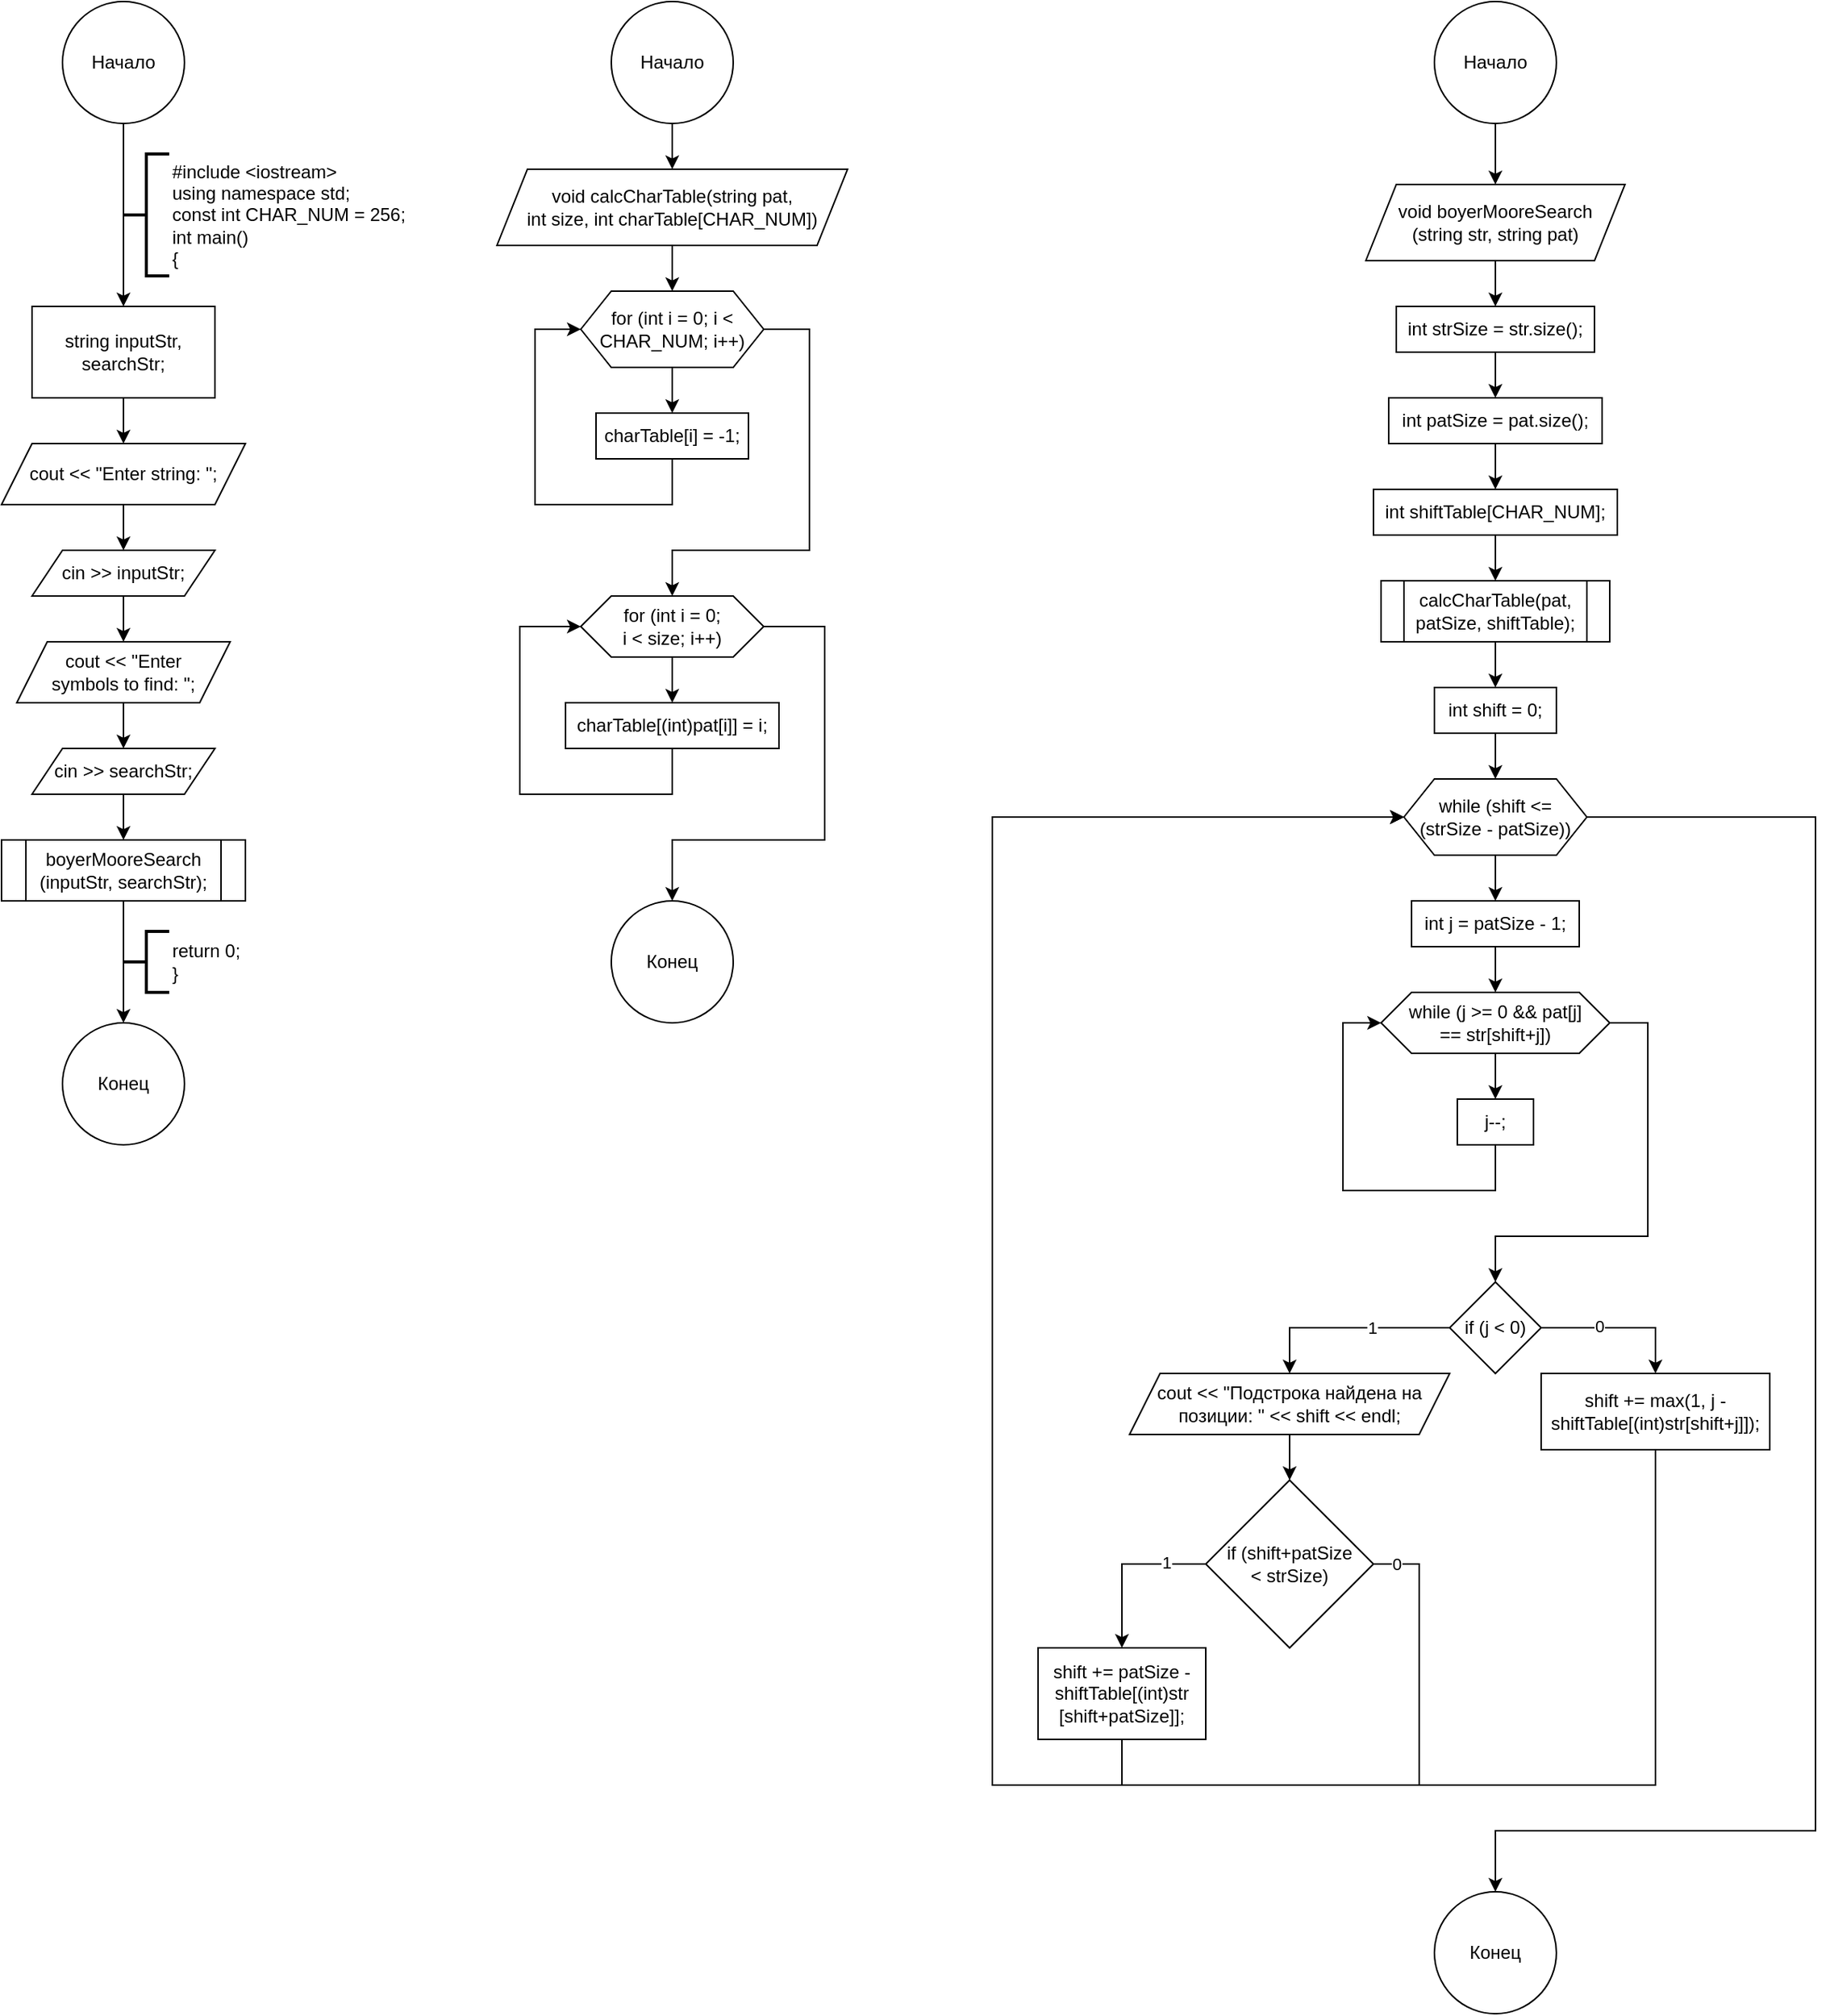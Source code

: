 <mxfile version="26.2.12">
  <diagram name="Страница — 1" id="VOev2PuCEIAKMUaLYLbJ">
    <mxGraphModel dx="1428" dy="743" grid="1" gridSize="10" guides="1" tooltips="1" connect="1" arrows="1" fold="1" page="1" pageScale="1" pageWidth="827" pageHeight="1169" math="0" shadow="0">
      <root>
        <mxCell id="0" />
        <mxCell id="1" parent="0" />
        <mxCell id="B_6MPrN9kchrlfg4Qgi8-5" style="edgeStyle=orthogonalEdgeStyle;rounded=0;orthogonalLoop=1;jettySize=auto;html=1;entryX=0.5;entryY=0;entryDx=0;entryDy=0;" edge="1" parent="1" source="B_6MPrN9kchrlfg4Qgi8-1" target="B_6MPrN9kchrlfg4Qgi8-2">
          <mxGeometry relative="1" as="geometry" />
        </mxCell>
        <mxCell id="B_6MPrN9kchrlfg4Qgi8-1" value="Начало" style="ellipse;whiteSpace=wrap;html=1;aspect=fixed;" vertex="1" parent="1">
          <mxGeometry x="360" width="80" height="80" as="geometry" />
        </mxCell>
        <mxCell id="B_6MPrN9kchrlfg4Qgi8-4" style="edgeStyle=orthogonalEdgeStyle;rounded=0;orthogonalLoop=1;jettySize=auto;html=1;entryX=0.5;entryY=0;entryDx=0;entryDy=0;" edge="1" parent="1" source="B_6MPrN9kchrlfg4Qgi8-2" target="B_6MPrN9kchrlfg4Qgi8-3">
          <mxGeometry relative="1" as="geometry" />
        </mxCell>
        <mxCell id="B_6MPrN9kchrlfg4Qgi8-2" value="string inputStr, searchStr;" style="rounded=0;whiteSpace=wrap;html=1;" vertex="1" parent="1">
          <mxGeometry x="340" y="200" width="120" height="60" as="geometry" />
        </mxCell>
        <mxCell id="B_6MPrN9kchrlfg4Qgi8-8" style="edgeStyle=orthogonalEdgeStyle;rounded=0;orthogonalLoop=1;jettySize=auto;html=1;entryX=0.5;entryY=0;entryDx=0;entryDy=0;" edge="1" parent="1" source="B_6MPrN9kchrlfg4Qgi8-3" target="B_6MPrN9kchrlfg4Qgi8-7">
          <mxGeometry relative="1" as="geometry" />
        </mxCell>
        <mxCell id="B_6MPrN9kchrlfg4Qgi8-3" value="cout &amp;lt;&amp;lt; &quot;Enter string: &quot;;" style="shape=parallelogram;perimeter=parallelogramPerimeter;whiteSpace=wrap;html=1;fixedSize=1;" vertex="1" parent="1">
          <mxGeometry x="320" y="290" width="160" height="40" as="geometry" />
        </mxCell>
        <mxCell id="B_6MPrN9kchrlfg4Qgi8-6" value="&lt;div&gt;#include &amp;lt;iostream&amp;gt;&lt;/div&gt;&lt;div&gt;using namespace std;&lt;/div&gt;&lt;div&gt;const int CHAR_NUM = 256;&lt;/div&gt;&lt;div&gt;&lt;div&gt;int main()&lt;/div&gt;&lt;div&gt;{&lt;/div&gt;&lt;/div&gt;" style="strokeWidth=2;html=1;shape=mxgraph.flowchart.annotation_2;align=left;labelPosition=right;pointerEvents=1;" vertex="1" parent="1">
          <mxGeometry x="400" y="100" width="30" height="80" as="geometry" />
        </mxCell>
        <mxCell id="B_6MPrN9kchrlfg4Qgi8-10" style="edgeStyle=orthogonalEdgeStyle;rounded=0;orthogonalLoop=1;jettySize=auto;html=1;entryX=0.5;entryY=0;entryDx=0;entryDy=0;" edge="1" parent="1" source="B_6MPrN9kchrlfg4Qgi8-7" target="B_6MPrN9kchrlfg4Qgi8-9">
          <mxGeometry relative="1" as="geometry" />
        </mxCell>
        <mxCell id="B_6MPrN9kchrlfg4Qgi8-7" value="cin &amp;gt;&amp;gt; inputStr;" style="shape=parallelogram;perimeter=parallelogramPerimeter;whiteSpace=wrap;html=1;fixedSize=1;" vertex="1" parent="1">
          <mxGeometry x="340" y="360" width="120" height="30" as="geometry" />
        </mxCell>
        <mxCell id="B_6MPrN9kchrlfg4Qgi8-12" style="edgeStyle=orthogonalEdgeStyle;rounded=0;orthogonalLoop=1;jettySize=auto;html=1;entryX=0.5;entryY=0;entryDx=0;entryDy=0;" edge="1" parent="1" source="B_6MPrN9kchrlfg4Qgi8-9" target="B_6MPrN9kchrlfg4Qgi8-11">
          <mxGeometry relative="1" as="geometry" />
        </mxCell>
        <mxCell id="B_6MPrN9kchrlfg4Qgi8-9" value="cout &amp;lt;&amp;lt; &quot;Enter&lt;div&gt;symbols to find: &quot;;&lt;/div&gt;" style="shape=parallelogram;perimeter=parallelogramPerimeter;whiteSpace=wrap;html=1;fixedSize=1;" vertex="1" parent="1">
          <mxGeometry x="330" y="420" width="140" height="40" as="geometry" />
        </mxCell>
        <mxCell id="B_6MPrN9kchrlfg4Qgi8-14" style="edgeStyle=orthogonalEdgeStyle;rounded=0;orthogonalLoop=1;jettySize=auto;html=1;entryX=0.5;entryY=0;entryDx=0;entryDy=0;" edge="1" parent="1" source="B_6MPrN9kchrlfg4Qgi8-11" target="B_6MPrN9kchrlfg4Qgi8-13">
          <mxGeometry relative="1" as="geometry" />
        </mxCell>
        <mxCell id="B_6MPrN9kchrlfg4Qgi8-11" value="cin &amp;gt;&amp;gt; searchStr;" style="shape=parallelogram;perimeter=parallelogramPerimeter;whiteSpace=wrap;html=1;fixedSize=1;" vertex="1" parent="1">
          <mxGeometry x="340" y="490" width="120" height="30" as="geometry" />
        </mxCell>
        <mxCell id="B_6MPrN9kchrlfg4Qgi8-16" style="edgeStyle=orthogonalEdgeStyle;rounded=0;orthogonalLoop=1;jettySize=auto;html=1;entryX=0.5;entryY=0;entryDx=0;entryDy=0;" edge="1" parent="1" source="B_6MPrN9kchrlfg4Qgi8-13" target="B_6MPrN9kchrlfg4Qgi8-15">
          <mxGeometry relative="1" as="geometry" />
        </mxCell>
        <mxCell id="B_6MPrN9kchrlfg4Qgi8-13" value="boyerMooreSearch&lt;div&gt;(inputStr, searchStr);&lt;/div&gt;" style="shape=process;whiteSpace=wrap;html=1;backgroundOutline=1;" vertex="1" parent="1">
          <mxGeometry x="320" y="550" width="160" height="40" as="geometry" />
        </mxCell>
        <mxCell id="B_6MPrN9kchrlfg4Qgi8-15" value="Конец" style="ellipse;whiteSpace=wrap;html=1;aspect=fixed;" vertex="1" parent="1">
          <mxGeometry x="360" y="670" width="80" height="80" as="geometry" />
        </mxCell>
        <mxCell id="B_6MPrN9kchrlfg4Qgi8-17" value="&lt;div&gt;return 0;&lt;/div&gt;&lt;div&gt;}&lt;/div&gt;" style="strokeWidth=2;html=1;shape=mxgraph.flowchart.annotation_2;align=left;labelPosition=right;pointerEvents=1;" vertex="1" parent="1">
          <mxGeometry x="400" y="610" width="30" height="40" as="geometry" />
        </mxCell>
        <mxCell id="B_6MPrN9kchrlfg4Qgi8-20" style="edgeStyle=orthogonalEdgeStyle;rounded=0;orthogonalLoop=1;jettySize=auto;html=1;entryX=0.5;entryY=0;entryDx=0;entryDy=0;" edge="1" parent="1" source="B_6MPrN9kchrlfg4Qgi8-18" target="B_6MPrN9kchrlfg4Qgi8-19">
          <mxGeometry relative="1" as="geometry" />
        </mxCell>
        <mxCell id="B_6MPrN9kchrlfg4Qgi8-18" value="Начало" style="ellipse;whiteSpace=wrap;html=1;aspect=fixed;" vertex="1" parent="1">
          <mxGeometry x="720" width="80" height="80" as="geometry" />
        </mxCell>
        <mxCell id="B_6MPrN9kchrlfg4Qgi8-22" style="edgeStyle=orthogonalEdgeStyle;rounded=0;orthogonalLoop=1;jettySize=auto;html=1;entryX=0.5;entryY=0;entryDx=0;entryDy=0;" edge="1" parent="1" source="B_6MPrN9kchrlfg4Qgi8-19" target="B_6MPrN9kchrlfg4Qgi8-21">
          <mxGeometry relative="1" as="geometry" />
        </mxCell>
        <mxCell id="B_6MPrN9kchrlfg4Qgi8-19" value="void calcCharTable(string pat,&lt;div&gt;int size, int charTable[CHAR_NUM])&lt;/div&gt;" style="shape=parallelogram;perimeter=parallelogramPerimeter;whiteSpace=wrap;html=1;fixedSize=1;" vertex="1" parent="1">
          <mxGeometry x="645" y="110" width="230" height="50" as="geometry" />
        </mxCell>
        <mxCell id="B_6MPrN9kchrlfg4Qgi8-24" style="edgeStyle=orthogonalEdgeStyle;rounded=0;orthogonalLoop=1;jettySize=auto;html=1;entryX=0.5;entryY=0;entryDx=0;entryDy=0;" edge="1" parent="1" source="B_6MPrN9kchrlfg4Qgi8-21" target="B_6MPrN9kchrlfg4Qgi8-23">
          <mxGeometry relative="1" as="geometry" />
        </mxCell>
        <mxCell id="B_6MPrN9kchrlfg4Qgi8-27" style="edgeStyle=orthogonalEdgeStyle;rounded=0;orthogonalLoop=1;jettySize=auto;html=1;entryX=0.5;entryY=0;entryDx=0;entryDy=0;" edge="1" parent="1" source="B_6MPrN9kchrlfg4Qgi8-21" target="B_6MPrN9kchrlfg4Qgi8-26">
          <mxGeometry relative="1" as="geometry">
            <Array as="points">
              <mxPoint x="850" y="215" />
              <mxPoint x="850" y="360" />
              <mxPoint x="760" y="360" />
            </Array>
          </mxGeometry>
        </mxCell>
        <mxCell id="B_6MPrN9kchrlfg4Qgi8-21" value="for (int i = 0; i &amp;lt; CHAR_NUM; i++)" style="shape=hexagon;perimeter=hexagonPerimeter2;whiteSpace=wrap;html=1;fixedSize=1;" vertex="1" parent="1">
          <mxGeometry x="700" y="190" width="120" height="50" as="geometry" />
        </mxCell>
        <mxCell id="B_6MPrN9kchrlfg4Qgi8-25" style="edgeStyle=orthogonalEdgeStyle;rounded=0;orthogonalLoop=1;jettySize=auto;html=1;entryX=0;entryY=0.5;entryDx=0;entryDy=0;" edge="1" parent="1" source="B_6MPrN9kchrlfg4Qgi8-23" target="B_6MPrN9kchrlfg4Qgi8-21">
          <mxGeometry relative="1" as="geometry">
            <Array as="points">
              <mxPoint x="760" y="330" />
              <mxPoint x="670" y="330" />
              <mxPoint x="670" y="215" />
            </Array>
          </mxGeometry>
        </mxCell>
        <mxCell id="B_6MPrN9kchrlfg4Qgi8-23" value="charTable[i] = -1;" style="rounded=0;whiteSpace=wrap;html=1;" vertex="1" parent="1">
          <mxGeometry x="710" y="270" width="100" height="30" as="geometry" />
        </mxCell>
        <mxCell id="B_6MPrN9kchrlfg4Qgi8-30" style="edgeStyle=orthogonalEdgeStyle;rounded=0;orthogonalLoop=1;jettySize=auto;html=1;entryX=0.5;entryY=0;entryDx=0;entryDy=0;" edge="1" parent="1" source="B_6MPrN9kchrlfg4Qgi8-26" target="B_6MPrN9kchrlfg4Qgi8-29">
          <mxGeometry relative="1" as="geometry" />
        </mxCell>
        <mxCell id="B_6MPrN9kchrlfg4Qgi8-32" style="edgeStyle=orthogonalEdgeStyle;rounded=0;orthogonalLoop=1;jettySize=auto;html=1;entryX=0.5;entryY=0;entryDx=0;entryDy=0;" edge="1" parent="1" source="B_6MPrN9kchrlfg4Qgi8-26" target="B_6MPrN9kchrlfg4Qgi8-33">
          <mxGeometry relative="1" as="geometry">
            <mxPoint x="760" y="610" as="targetPoint" />
            <Array as="points">
              <mxPoint x="860" y="410" />
              <mxPoint x="860" y="550" />
              <mxPoint x="760" y="550" />
            </Array>
          </mxGeometry>
        </mxCell>
        <mxCell id="B_6MPrN9kchrlfg4Qgi8-26" value="for (int i = 0;&lt;div&gt;i &amp;lt; size; i++)&lt;/div&gt;" style="shape=hexagon;perimeter=hexagonPerimeter2;whiteSpace=wrap;html=1;fixedSize=1;" vertex="1" parent="1">
          <mxGeometry x="700" y="390" width="120" height="40" as="geometry" />
        </mxCell>
        <mxCell id="B_6MPrN9kchrlfg4Qgi8-31" style="edgeStyle=orthogonalEdgeStyle;rounded=0;orthogonalLoop=1;jettySize=auto;html=1;entryX=0;entryY=0.5;entryDx=0;entryDy=0;" edge="1" parent="1" source="B_6MPrN9kchrlfg4Qgi8-29" target="B_6MPrN9kchrlfg4Qgi8-26">
          <mxGeometry relative="1" as="geometry">
            <Array as="points">
              <mxPoint x="760" y="520" />
              <mxPoint x="660" y="520" />
              <mxPoint x="660" y="410" />
            </Array>
          </mxGeometry>
        </mxCell>
        <mxCell id="B_6MPrN9kchrlfg4Qgi8-29" value="charTable[(int)pat[i]] = i;" style="rounded=0;whiteSpace=wrap;html=1;" vertex="1" parent="1">
          <mxGeometry x="690" y="460" width="140" height="30" as="geometry" />
        </mxCell>
        <mxCell id="B_6MPrN9kchrlfg4Qgi8-33" value="Конец" style="ellipse;whiteSpace=wrap;html=1;aspect=fixed;" vertex="1" parent="1">
          <mxGeometry x="720" y="590" width="80" height="80" as="geometry" />
        </mxCell>
        <mxCell id="B_6MPrN9kchrlfg4Qgi8-36" style="edgeStyle=orthogonalEdgeStyle;rounded=0;orthogonalLoop=1;jettySize=auto;html=1;entryX=0.5;entryY=0;entryDx=0;entryDy=0;" edge="1" parent="1" source="B_6MPrN9kchrlfg4Qgi8-34" target="B_6MPrN9kchrlfg4Qgi8-35">
          <mxGeometry relative="1" as="geometry" />
        </mxCell>
        <mxCell id="B_6MPrN9kchrlfg4Qgi8-34" value="Начало" style="ellipse;whiteSpace=wrap;html=1;aspect=fixed;" vertex="1" parent="1">
          <mxGeometry x="1260" width="80" height="80" as="geometry" />
        </mxCell>
        <mxCell id="B_6MPrN9kchrlfg4Qgi8-38" style="edgeStyle=orthogonalEdgeStyle;rounded=0;orthogonalLoop=1;jettySize=auto;html=1;entryX=0.5;entryY=0;entryDx=0;entryDy=0;" edge="1" parent="1" source="B_6MPrN9kchrlfg4Qgi8-35" target="B_6MPrN9kchrlfg4Qgi8-37">
          <mxGeometry relative="1" as="geometry" />
        </mxCell>
        <mxCell id="B_6MPrN9kchrlfg4Qgi8-35" value="void boyerMooreSearch&lt;div&gt;(string str, string pat)&lt;/div&gt;" style="shape=parallelogram;perimeter=parallelogramPerimeter;whiteSpace=wrap;html=1;fixedSize=1;" vertex="1" parent="1">
          <mxGeometry x="1215" y="120" width="170" height="50" as="geometry" />
        </mxCell>
        <mxCell id="B_6MPrN9kchrlfg4Qgi8-40" style="edgeStyle=orthogonalEdgeStyle;rounded=0;orthogonalLoop=1;jettySize=auto;html=1;entryX=0.5;entryY=0;entryDx=0;entryDy=0;" edge="1" parent="1" source="B_6MPrN9kchrlfg4Qgi8-37" target="B_6MPrN9kchrlfg4Qgi8-39">
          <mxGeometry relative="1" as="geometry" />
        </mxCell>
        <mxCell id="B_6MPrN9kchrlfg4Qgi8-37" value="int strSize = str.size();" style="rounded=0;whiteSpace=wrap;html=1;" vertex="1" parent="1">
          <mxGeometry x="1235" y="200" width="130" height="30" as="geometry" />
        </mxCell>
        <mxCell id="B_6MPrN9kchrlfg4Qgi8-42" style="edgeStyle=orthogonalEdgeStyle;rounded=0;orthogonalLoop=1;jettySize=auto;html=1;entryX=0.5;entryY=0;entryDx=0;entryDy=0;" edge="1" parent="1" source="B_6MPrN9kchrlfg4Qgi8-39" target="B_6MPrN9kchrlfg4Qgi8-41">
          <mxGeometry relative="1" as="geometry" />
        </mxCell>
        <mxCell id="B_6MPrN9kchrlfg4Qgi8-39" value="int patSize = pat.size();" style="rounded=0;whiteSpace=wrap;html=1;" vertex="1" parent="1">
          <mxGeometry x="1230" y="260" width="140" height="30" as="geometry" />
        </mxCell>
        <mxCell id="B_6MPrN9kchrlfg4Qgi8-45" style="edgeStyle=orthogonalEdgeStyle;rounded=0;orthogonalLoop=1;jettySize=auto;html=1;entryX=0.5;entryY=0;entryDx=0;entryDy=0;" edge="1" parent="1" source="B_6MPrN9kchrlfg4Qgi8-41" target="B_6MPrN9kchrlfg4Qgi8-44">
          <mxGeometry relative="1" as="geometry" />
        </mxCell>
        <mxCell id="B_6MPrN9kchrlfg4Qgi8-41" value="int shiftTable[CHAR_NUM];" style="rounded=0;whiteSpace=wrap;html=1;" vertex="1" parent="1">
          <mxGeometry x="1220" y="320" width="160" height="30" as="geometry" />
        </mxCell>
        <mxCell id="B_6MPrN9kchrlfg4Qgi8-47" style="edgeStyle=orthogonalEdgeStyle;rounded=0;orthogonalLoop=1;jettySize=auto;html=1;entryX=0.5;entryY=0;entryDx=0;entryDy=0;" edge="1" parent="1" source="B_6MPrN9kchrlfg4Qgi8-44" target="B_6MPrN9kchrlfg4Qgi8-46">
          <mxGeometry relative="1" as="geometry" />
        </mxCell>
        <mxCell id="B_6MPrN9kchrlfg4Qgi8-44" value="calcCharTable(pat, patSize, shiftTable);" style="shape=process;whiteSpace=wrap;html=1;backgroundOutline=1;" vertex="1" parent="1">
          <mxGeometry x="1225" y="380" width="150" height="40" as="geometry" />
        </mxCell>
        <mxCell id="B_6MPrN9kchrlfg4Qgi8-49" style="edgeStyle=orthogonalEdgeStyle;rounded=0;orthogonalLoop=1;jettySize=auto;html=1;entryX=0.5;entryY=0;entryDx=0;entryDy=0;" edge="1" parent="1" source="B_6MPrN9kchrlfg4Qgi8-46" target="B_6MPrN9kchrlfg4Qgi8-48">
          <mxGeometry relative="1" as="geometry" />
        </mxCell>
        <mxCell id="B_6MPrN9kchrlfg4Qgi8-46" value="int shift = 0;" style="rounded=0;whiteSpace=wrap;html=1;" vertex="1" parent="1">
          <mxGeometry x="1260" y="450" width="80" height="30" as="geometry" />
        </mxCell>
        <mxCell id="B_6MPrN9kchrlfg4Qgi8-51" style="edgeStyle=orthogonalEdgeStyle;rounded=0;orthogonalLoop=1;jettySize=auto;html=1;entryX=0.5;entryY=0;entryDx=0;entryDy=0;" edge="1" parent="1" source="B_6MPrN9kchrlfg4Qgi8-48" target="B_6MPrN9kchrlfg4Qgi8-50">
          <mxGeometry relative="1" as="geometry" />
        </mxCell>
        <mxCell id="B_6MPrN9kchrlfg4Qgi8-83" style="edgeStyle=orthogonalEdgeStyle;rounded=0;orthogonalLoop=1;jettySize=auto;html=1;entryX=0.5;entryY=0;entryDx=0;entryDy=0;" edge="1" parent="1" source="B_6MPrN9kchrlfg4Qgi8-48" target="B_6MPrN9kchrlfg4Qgi8-82">
          <mxGeometry relative="1" as="geometry">
            <Array as="points">
              <mxPoint x="1510" y="535" />
              <mxPoint x="1510" y="1200" />
              <mxPoint x="1300" y="1200" />
            </Array>
          </mxGeometry>
        </mxCell>
        <mxCell id="B_6MPrN9kchrlfg4Qgi8-48" value="while (shift &amp;lt;= (strSize - patSize))" style="shape=hexagon;perimeter=hexagonPerimeter2;whiteSpace=wrap;html=1;fixedSize=1;" vertex="1" parent="1">
          <mxGeometry x="1240" y="510" width="120" height="50" as="geometry" />
        </mxCell>
        <mxCell id="B_6MPrN9kchrlfg4Qgi8-53" style="edgeStyle=orthogonalEdgeStyle;rounded=0;orthogonalLoop=1;jettySize=auto;html=1;entryX=0.5;entryY=0;entryDx=0;entryDy=0;" edge="1" parent="1" source="B_6MPrN9kchrlfg4Qgi8-50" target="B_6MPrN9kchrlfg4Qgi8-52">
          <mxGeometry relative="1" as="geometry" />
        </mxCell>
        <mxCell id="B_6MPrN9kchrlfg4Qgi8-50" value="int j = patSize - 1;" style="rounded=0;whiteSpace=wrap;html=1;" vertex="1" parent="1">
          <mxGeometry x="1245" y="590" width="110" height="30" as="geometry" />
        </mxCell>
        <mxCell id="B_6MPrN9kchrlfg4Qgi8-56" style="edgeStyle=orthogonalEdgeStyle;rounded=0;orthogonalLoop=1;jettySize=auto;html=1;entryX=0.5;entryY=0;entryDx=0;entryDy=0;" edge="1" parent="1" source="B_6MPrN9kchrlfg4Qgi8-52" target="B_6MPrN9kchrlfg4Qgi8-55">
          <mxGeometry relative="1" as="geometry" />
        </mxCell>
        <mxCell id="B_6MPrN9kchrlfg4Qgi8-58" style="edgeStyle=orthogonalEdgeStyle;rounded=0;orthogonalLoop=1;jettySize=auto;html=1;" edge="1" parent="1" source="B_6MPrN9kchrlfg4Qgi8-52" target="B_6MPrN9kchrlfg4Qgi8-59">
          <mxGeometry relative="1" as="geometry">
            <mxPoint x="1400" y="820" as="targetPoint" />
            <Array as="points">
              <mxPoint x="1400" y="670" />
              <mxPoint x="1400" y="810" />
              <mxPoint x="1300" y="810" />
            </Array>
          </mxGeometry>
        </mxCell>
        <mxCell id="B_6MPrN9kchrlfg4Qgi8-52" value="while (j &amp;gt;= 0 &amp;amp;&amp;amp; pat[j]&lt;div&gt;== str[shift+j])&lt;/div&gt;" style="shape=hexagon;perimeter=hexagonPerimeter2;whiteSpace=wrap;html=1;fixedSize=1;" vertex="1" parent="1">
          <mxGeometry x="1225" y="650" width="150" height="40" as="geometry" />
        </mxCell>
        <mxCell id="B_6MPrN9kchrlfg4Qgi8-57" style="edgeStyle=orthogonalEdgeStyle;rounded=0;orthogonalLoop=1;jettySize=auto;html=1;entryX=0;entryY=0.5;entryDx=0;entryDy=0;" edge="1" parent="1" source="B_6MPrN9kchrlfg4Qgi8-55" target="B_6MPrN9kchrlfg4Qgi8-52">
          <mxGeometry relative="1" as="geometry">
            <Array as="points">
              <mxPoint x="1300" y="780" />
              <mxPoint x="1200" y="780" />
              <mxPoint x="1200" y="670" />
            </Array>
          </mxGeometry>
        </mxCell>
        <mxCell id="B_6MPrN9kchrlfg4Qgi8-55" value="j--;" style="rounded=0;whiteSpace=wrap;html=1;" vertex="1" parent="1">
          <mxGeometry x="1275" y="720" width="50" height="30" as="geometry" />
        </mxCell>
        <mxCell id="B_6MPrN9kchrlfg4Qgi8-63" style="edgeStyle=orthogonalEdgeStyle;rounded=0;orthogonalLoop=1;jettySize=auto;html=1;entryX=0.5;entryY=0;entryDx=0;entryDy=0;" edge="1" parent="1" source="B_6MPrN9kchrlfg4Qgi8-59" target="B_6MPrN9kchrlfg4Qgi8-60">
          <mxGeometry relative="1" as="geometry">
            <Array as="points">
              <mxPoint x="1165" y="870" />
            </Array>
          </mxGeometry>
        </mxCell>
        <mxCell id="B_6MPrN9kchrlfg4Qgi8-73" value="1" style="edgeLabel;html=1;align=center;verticalAlign=middle;resizable=0;points=[];" vertex="1" connectable="0" parent="B_6MPrN9kchrlfg4Qgi8-63">
          <mxGeometry x="-0.235" relative="1" as="geometry">
            <mxPoint as="offset" />
          </mxGeometry>
        </mxCell>
        <mxCell id="B_6MPrN9kchrlfg4Qgi8-70" style="edgeStyle=orthogonalEdgeStyle;rounded=0;orthogonalLoop=1;jettySize=auto;html=1;entryX=0.5;entryY=0;entryDx=0;entryDy=0;" edge="1" parent="1" source="B_6MPrN9kchrlfg4Qgi8-59" target="B_6MPrN9kchrlfg4Qgi8-71">
          <mxGeometry relative="1" as="geometry">
            <mxPoint x="1380" y="890" as="targetPoint" />
            <Array as="points">
              <mxPoint x="1405" y="870" />
            </Array>
          </mxGeometry>
        </mxCell>
        <mxCell id="B_6MPrN9kchrlfg4Qgi8-74" value="0" style="edgeLabel;html=1;align=center;verticalAlign=middle;resizable=0;points=[];" vertex="1" connectable="0" parent="B_6MPrN9kchrlfg4Qgi8-70">
          <mxGeometry x="-0.286" y="1" relative="1" as="geometry">
            <mxPoint as="offset" />
          </mxGeometry>
        </mxCell>
        <mxCell id="B_6MPrN9kchrlfg4Qgi8-59" value="if (j &amp;lt; 0)" style="rhombus;whiteSpace=wrap;html=1;" vertex="1" parent="1">
          <mxGeometry x="1270" y="840" width="60" height="60" as="geometry" />
        </mxCell>
        <mxCell id="B_6MPrN9kchrlfg4Qgi8-66" style="edgeStyle=orthogonalEdgeStyle;rounded=0;orthogonalLoop=1;jettySize=auto;html=1;entryX=0.5;entryY=0;entryDx=0;entryDy=0;" edge="1" parent="1" source="B_6MPrN9kchrlfg4Qgi8-60" target="B_6MPrN9kchrlfg4Qgi8-65">
          <mxGeometry relative="1" as="geometry" />
        </mxCell>
        <mxCell id="B_6MPrN9kchrlfg4Qgi8-60" value="cout &amp;lt;&amp;lt; &quot;Подстрока найдена на&lt;div&gt;позиции: &quot; &amp;lt;&amp;lt; shift &amp;lt;&amp;lt; endl;&lt;/div&gt;" style="shape=parallelogram;perimeter=parallelogramPerimeter;whiteSpace=wrap;html=1;fixedSize=1;" vertex="1" parent="1">
          <mxGeometry x="1060" y="900" width="210" height="40" as="geometry" />
        </mxCell>
        <mxCell id="B_6MPrN9kchrlfg4Qgi8-68" style="edgeStyle=orthogonalEdgeStyle;rounded=0;orthogonalLoop=1;jettySize=auto;html=1;entryX=0.5;entryY=0;entryDx=0;entryDy=0;" edge="1" parent="1" source="B_6MPrN9kchrlfg4Qgi8-65" target="B_6MPrN9kchrlfg4Qgi8-67">
          <mxGeometry relative="1" as="geometry">
            <Array as="points">
              <mxPoint x="1055" y="1025" />
            </Array>
          </mxGeometry>
        </mxCell>
        <mxCell id="B_6MPrN9kchrlfg4Qgi8-75" value="1" style="edgeLabel;html=1;align=center;verticalAlign=middle;resizable=0;points=[];" vertex="1" connectable="0" parent="B_6MPrN9kchrlfg4Qgi8-68">
          <mxGeometry x="-0.515" y="-1" relative="1" as="geometry">
            <mxPoint as="offset" />
          </mxGeometry>
        </mxCell>
        <mxCell id="B_6MPrN9kchrlfg4Qgi8-69" style="edgeStyle=orthogonalEdgeStyle;rounded=0;orthogonalLoop=1;jettySize=auto;html=1;entryX=0;entryY=0.5;entryDx=0;entryDy=0;" edge="1" parent="1" source="B_6MPrN9kchrlfg4Qgi8-65" target="B_6MPrN9kchrlfg4Qgi8-48">
          <mxGeometry relative="1" as="geometry">
            <mxPoint x="1300" y="1210" as="targetPoint" />
            <Array as="points">
              <mxPoint x="1250" y="1025" />
              <mxPoint x="1250" y="1170" />
              <mxPoint x="970" y="1170" />
              <mxPoint x="970" y="535" />
            </Array>
          </mxGeometry>
        </mxCell>
        <mxCell id="B_6MPrN9kchrlfg4Qgi8-81" value="0" style="edgeLabel;html=1;align=center;verticalAlign=middle;resizable=0;points=[];" vertex="1" connectable="0" parent="B_6MPrN9kchrlfg4Qgi8-69">
          <mxGeometry x="-0.978" relative="1" as="geometry">
            <mxPoint as="offset" />
          </mxGeometry>
        </mxCell>
        <mxCell id="B_6MPrN9kchrlfg4Qgi8-65" value="if (shift+patSize&lt;div&gt;&amp;lt; strSize)&lt;/div&gt;" style="rhombus;whiteSpace=wrap;html=1;" vertex="1" parent="1">
          <mxGeometry x="1110" y="970" width="110" height="110" as="geometry" />
        </mxCell>
        <mxCell id="B_6MPrN9kchrlfg4Qgi8-77" style="edgeStyle=orthogonalEdgeStyle;rounded=0;orthogonalLoop=1;jettySize=auto;html=1;entryX=0;entryY=0.5;entryDx=0;entryDy=0;" edge="1" parent="1" source="B_6MPrN9kchrlfg4Qgi8-67" target="B_6MPrN9kchrlfg4Qgi8-48">
          <mxGeometry relative="1" as="geometry">
            <mxPoint x="1300" y="1210" as="targetPoint" />
            <Array as="points">
              <mxPoint x="1055" y="1170" />
              <mxPoint x="970" y="1170" />
              <mxPoint x="970" y="535" />
            </Array>
          </mxGeometry>
        </mxCell>
        <mxCell id="B_6MPrN9kchrlfg4Qgi8-67" value="&lt;div&gt;shift += patSize -&lt;span style=&quot;background-color: transparent; color: light-dark(rgb(0, 0, 0), rgb(255, 255, 255));&quot;&gt;shiftTable[(int)str&lt;/span&gt;&lt;/div&gt;&lt;div&gt;&lt;span style=&quot;background-color: transparent; color: light-dark(rgb(0, 0, 0), rgb(255, 255, 255));&quot;&gt;[shift+patSize]];&lt;/span&gt;&lt;/div&gt;" style="rounded=0;whiteSpace=wrap;html=1;" vertex="1" parent="1">
          <mxGeometry x="1000" y="1080" width="110" height="60" as="geometry" />
        </mxCell>
        <mxCell id="B_6MPrN9kchrlfg4Qgi8-78" style="edgeStyle=orthogonalEdgeStyle;rounded=0;orthogonalLoop=1;jettySize=auto;html=1;entryX=0;entryY=0.5;entryDx=0;entryDy=0;" edge="1" parent="1" source="B_6MPrN9kchrlfg4Qgi8-71" target="B_6MPrN9kchrlfg4Qgi8-48">
          <mxGeometry relative="1" as="geometry">
            <mxPoint x="1300" y="1210" as="targetPoint" />
            <Array as="points">
              <mxPoint x="1405" y="1170" />
              <mxPoint x="970" y="1170" />
              <mxPoint x="970" y="535" />
            </Array>
          </mxGeometry>
        </mxCell>
        <mxCell id="B_6MPrN9kchrlfg4Qgi8-71" value="shift += max(1, j -&lt;div&gt;shiftTable[(int)str[shift+j]]);&lt;/div&gt;" style="rounded=0;whiteSpace=wrap;html=1;" vertex="1" parent="1">
          <mxGeometry x="1330" y="900" width="150" height="50" as="geometry" />
        </mxCell>
        <mxCell id="B_6MPrN9kchrlfg4Qgi8-82" value="Конец" style="ellipse;whiteSpace=wrap;html=1;aspect=fixed;" vertex="1" parent="1">
          <mxGeometry x="1260" y="1240" width="80" height="80" as="geometry" />
        </mxCell>
      </root>
    </mxGraphModel>
  </diagram>
</mxfile>
